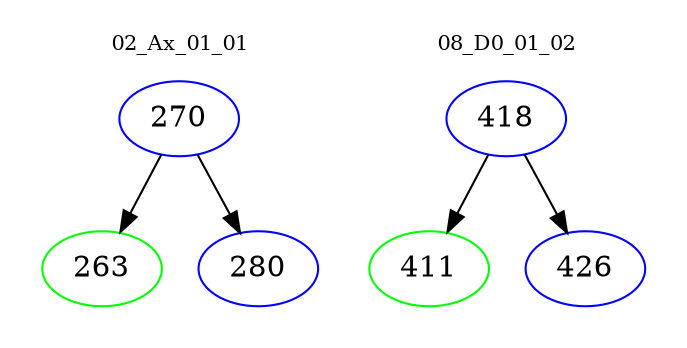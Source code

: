 digraph{
subgraph cluster_0 {
color = white
label = "02_Ax_01_01";
fontsize=10;
T0_270 [label="270", color="blue"]
T0_270 -> T0_263 [color="black"]
T0_263 [label="263", color="green"]
T0_270 -> T0_280 [color="black"]
T0_280 [label="280", color="blue"]
}
subgraph cluster_1 {
color = white
label = "08_D0_01_02";
fontsize=10;
T1_418 [label="418", color="blue"]
T1_418 -> T1_411 [color="black"]
T1_411 [label="411", color="green"]
T1_418 -> T1_426 [color="black"]
T1_426 [label="426", color="blue"]
}
}
